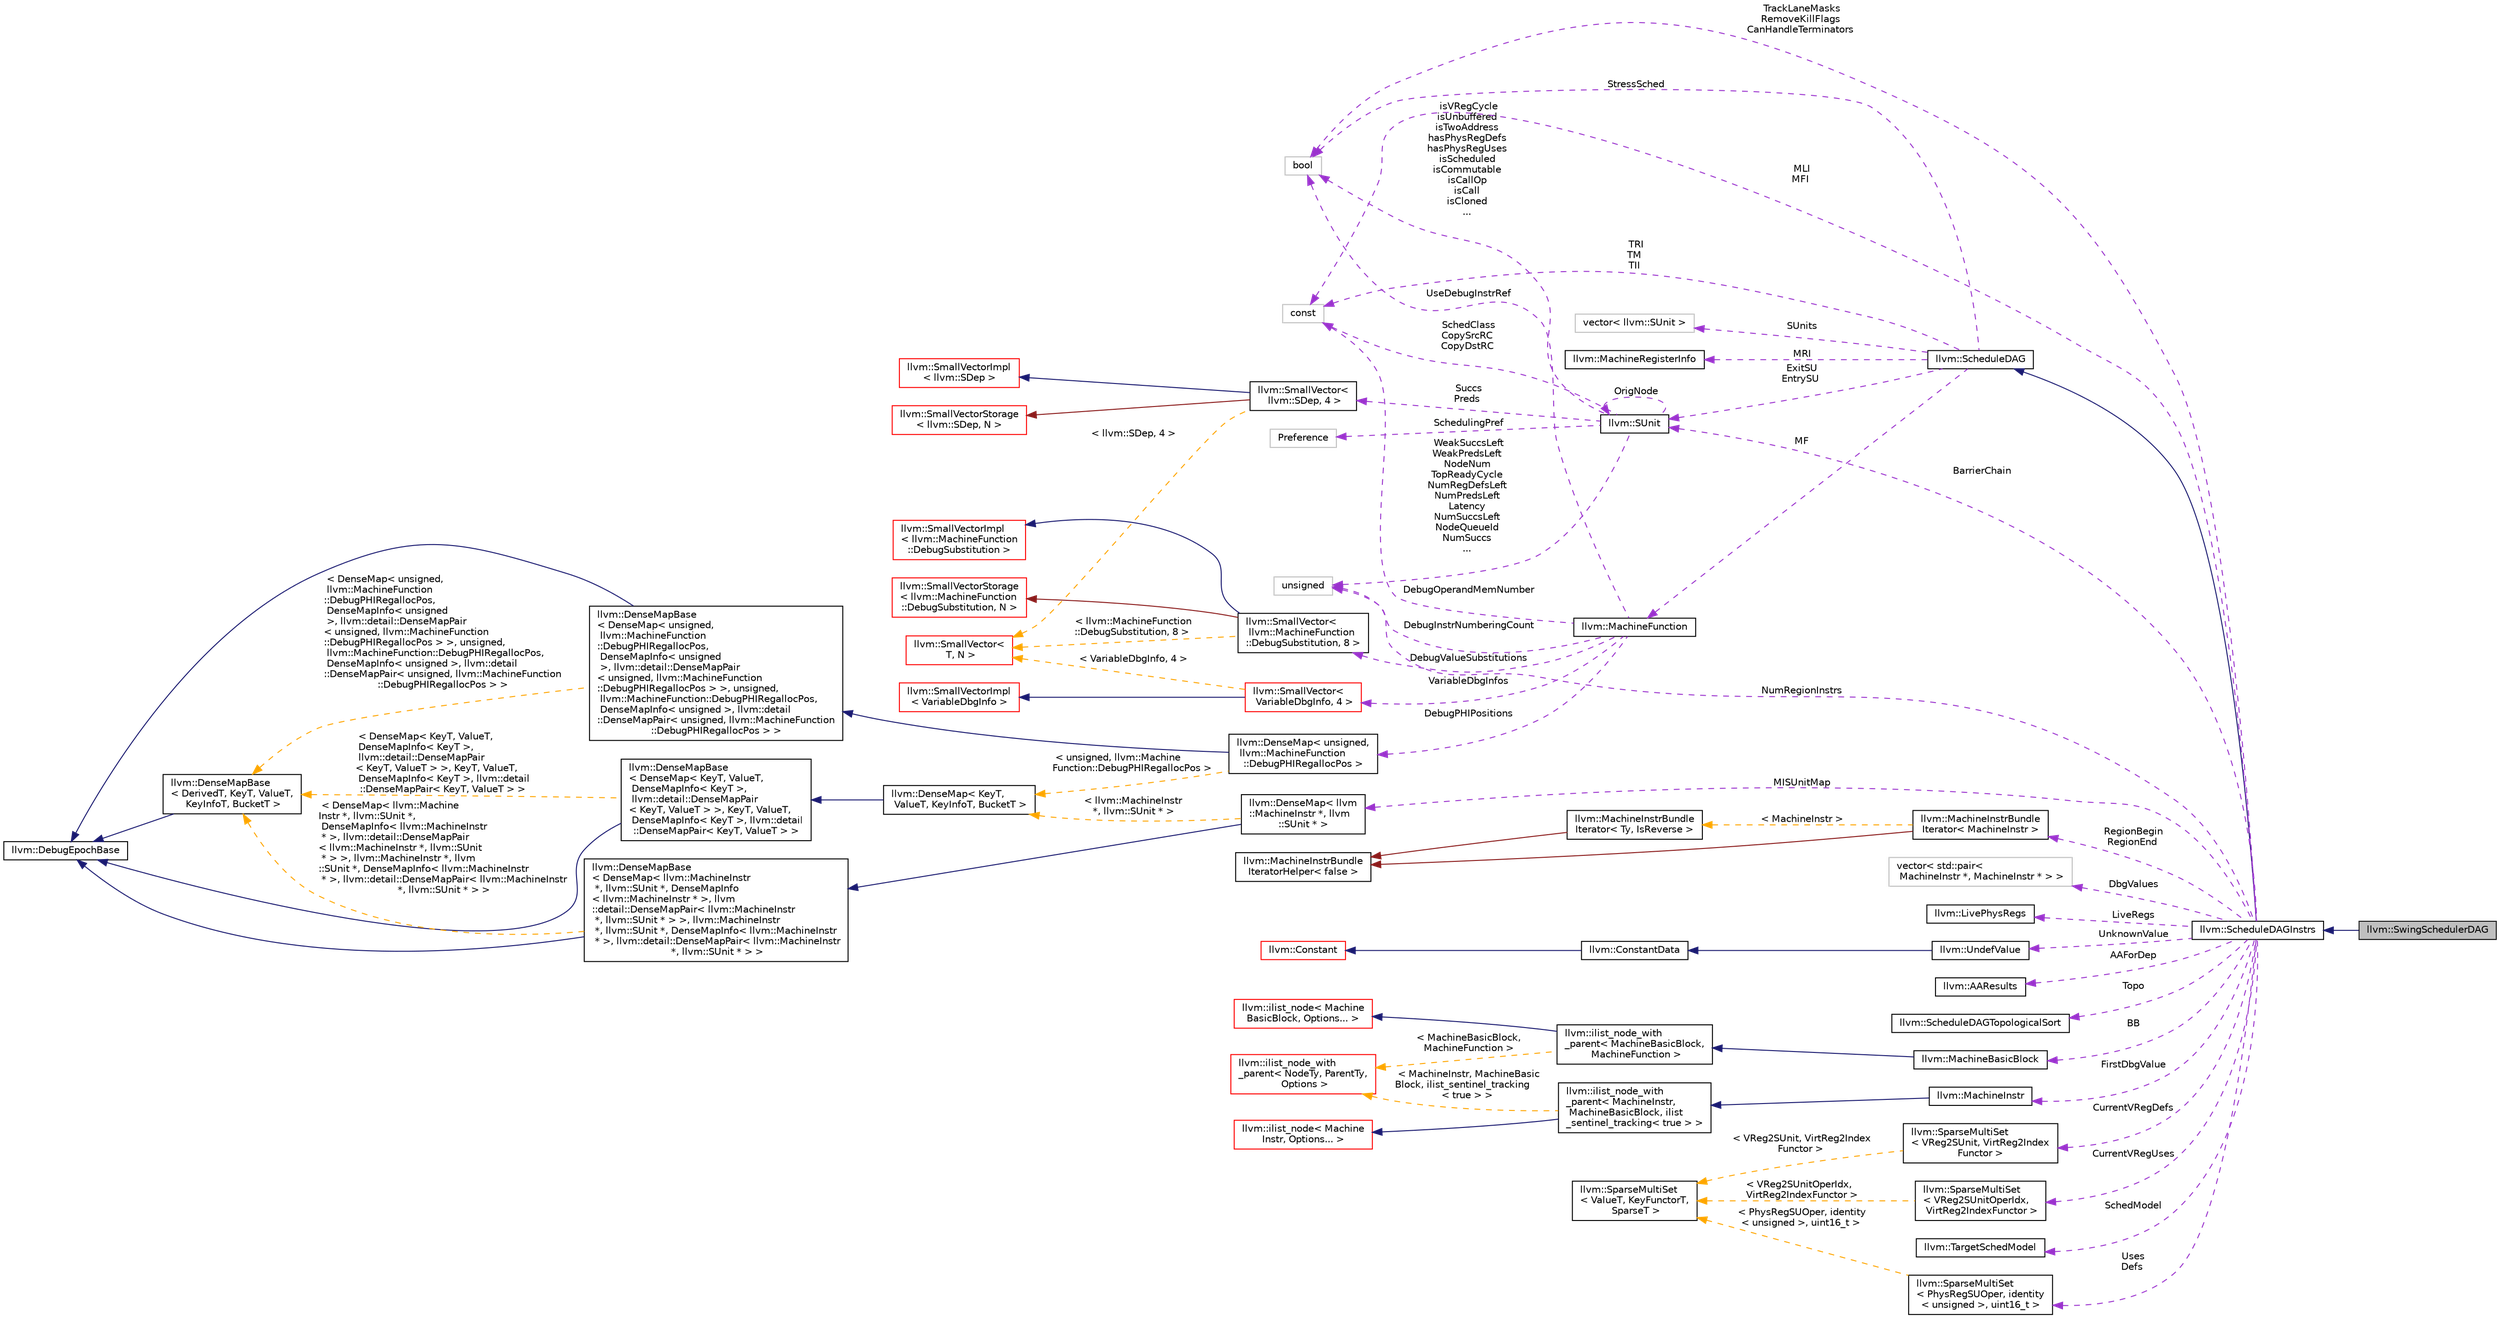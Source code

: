 digraph "llvm::SwingSchedulerDAG"
{
 // LATEX_PDF_SIZE
  bgcolor="transparent";
  edge [fontname="Helvetica",fontsize="10",labelfontname="Helvetica",labelfontsize="10"];
  node [fontname="Helvetica",fontsize="10",shape=record];
  rankdir="LR";
  Node1 [label="llvm::SwingSchedulerDAG",height=0.2,width=0.4,color="black", fillcolor="grey75", style="filled", fontcolor="black",tooltip="This class builds the dependence graph for the instructions in a loop, and attempts to schedule the i..."];
  Node2 -> Node1 [dir="back",color="midnightblue",fontsize="10",style="solid",fontname="Helvetica"];
  Node2 [label="llvm::ScheduleDAGInstrs",height=0.2,width=0.4,color="black",URL="$classllvm_1_1ScheduleDAGInstrs.html",tooltip="A ScheduleDAG for scheduling lists of MachineInstr."];
  Node3 -> Node2 [dir="back",color="midnightblue",fontsize="10",style="solid",fontname="Helvetica"];
  Node3 [label="llvm::ScheduleDAG",height=0.2,width=0.4,color="black",URL="$classllvm_1_1ScheduleDAG.html",tooltip=" "];
  Node4 -> Node3 [dir="back",color="darkorchid3",fontsize="10",style="dashed",label=" MF" ,fontname="Helvetica"];
  Node4 [label="llvm::MachineFunction",height=0.2,width=0.4,color="black",URL="$classllvm_1_1MachineFunction.html",tooltip=" "];
  Node5 -> Node4 [dir="back",color="darkorchid3",fontsize="10",style="dashed",label=" DebugValueSubstitutions" ,fontname="Helvetica"];
  Node5 [label="llvm::SmallVector\<\l llvm::MachineFunction\l::DebugSubstitution, 8 \>",height=0.2,width=0.4,color="black",URL="$classllvm_1_1SmallVector.html",tooltip=" "];
  Node6 -> Node5 [dir="back",color="midnightblue",fontsize="10",style="solid",fontname="Helvetica"];
  Node6 [label="llvm::SmallVectorImpl\l\< llvm::MachineFunction\l::DebugSubstitution \>",height=0.2,width=0.4,color="red",URL="$classllvm_1_1SmallVectorImpl.html",tooltip=" "];
  Node8 -> Node5 [dir="back",color="firebrick4",fontsize="10",style="solid",fontname="Helvetica"];
  Node8 [label="llvm::SmallVectorStorage\l\< llvm::MachineFunction\l::DebugSubstitution, N \>",height=0.2,width=0.4,color="red",URL="$structllvm_1_1SmallVectorStorage.html",tooltip=" "];
  Node11 -> Node5 [dir="back",color="orange",fontsize="10",style="dashed",label=" \< llvm::MachineFunction\l::DebugSubstitution, 8 \>" ,fontname="Helvetica"];
  Node11 [label="llvm::SmallVector\<\l T, N \>",height=0.2,width=0.4,color="red",URL="$classllvm_1_1SmallVector.html",tooltip="This is a 'vector' (really, a variable-sized array), optimized for the case when the array is small."];
  Node13 -> Node4 [dir="back",color="darkorchid3",fontsize="10",style="dashed",label=" DebugPHIPositions" ,fontname="Helvetica"];
  Node13 [label="llvm::DenseMap\< unsigned,\l llvm::MachineFunction\l::DebugPHIRegallocPos \>",height=0.2,width=0.4,color="black",URL="$classllvm_1_1DenseMap.html",tooltip=" "];
  Node14 -> Node13 [dir="back",color="midnightblue",fontsize="10",style="solid",fontname="Helvetica"];
  Node14 [label="llvm::DenseMapBase\l\< DenseMap\< unsigned,\l llvm::MachineFunction\l::DebugPHIRegallocPos,\l DenseMapInfo\< unsigned\l \>, llvm::detail::DenseMapPair\l\< unsigned, llvm::MachineFunction\l::DebugPHIRegallocPos \> \>, unsigned,\l llvm::MachineFunction::DebugPHIRegallocPos,\l DenseMapInfo\< unsigned \>, llvm::detail\l::DenseMapPair\< unsigned, llvm::MachineFunction\l::DebugPHIRegallocPos \> \>",height=0.2,width=0.4,color="black",URL="$classllvm_1_1DenseMapBase.html",tooltip=" "];
  Node15 -> Node14 [dir="back",color="midnightblue",fontsize="10",style="solid",fontname="Helvetica"];
  Node15 [label="llvm::DebugEpochBase",height=0.2,width=0.4,color="black",URL="$classllvm_1_1DebugEpochBase.html",tooltip="A base class for data structure classes wishing to make iterators (\"handles\") pointing into themselve..."];
  Node16 -> Node14 [dir="back",color="orange",fontsize="10",style="dashed",label=" \< DenseMap\< unsigned,\l llvm::MachineFunction\l::DebugPHIRegallocPos,\l DenseMapInfo\< unsigned\l \>, llvm::detail::DenseMapPair\l\< unsigned, llvm::MachineFunction\l::DebugPHIRegallocPos \> \>, unsigned,\l llvm::MachineFunction::DebugPHIRegallocPos,\l DenseMapInfo\< unsigned \>, llvm::detail\l::DenseMapPair\< unsigned, llvm::MachineFunction\l::DebugPHIRegallocPos \> \>" ,fontname="Helvetica"];
  Node16 [label="llvm::DenseMapBase\l\< DerivedT, KeyT, ValueT,\l KeyInfoT, BucketT \>",height=0.2,width=0.4,color="black",URL="$classllvm_1_1DenseMapBase.html",tooltip=" "];
  Node15 -> Node16 [dir="back",color="midnightblue",fontsize="10",style="solid",fontname="Helvetica"];
  Node17 -> Node13 [dir="back",color="orange",fontsize="10",style="dashed",label=" \< unsigned, llvm::Machine\lFunction::DebugPHIRegallocPos \>" ,fontname="Helvetica"];
  Node17 [label="llvm::DenseMap\< KeyT,\l ValueT, KeyInfoT, BucketT \>",height=0.2,width=0.4,color="black",URL="$classllvm_1_1DenseMap.html",tooltip=" "];
  Node18 -> Node17 [dir="back",color="midnightblue",fontsize="10",style="solid",fontname="Helvetica"];
  Node18 [label="llvm::DenseMapBase\l\< DenseMap\< KeyT, ValueT,\l DenseMapInfo\< KeyT \>,\l llvm::detail::DenseMapPair\l\< KeyT, ValueT \> \>, KeyT, ValueT,\l DenseMapInfo\< KeyT \>, llvm::detail\l::DenseMapPair\< KeyT, ValueT \> \>",height=0.2,width=0.4,color="black",URL="$classllvm_1_1DenseMapBase.html",tooltip=" "];
  Node15 -> Node18 [dir="back",color="midnightblue",fontsize="10",style="solid",fontname="Helvetica"];
  Node16 -> Node18 [dir="back",color="orange",fontsize="10",style="dashed",label=" \< DenseMap\< KeyT, ValueT,\l DenseMapInfo\< KeyT \>,\l llvm::detail::DenseMapPair\l\< KeyT, ValueT \> \>, KeyT, ValueT,\l DenseMapInfo\< KeyT \>, llvm::detail\l::DenseMapPair\< KeyT, ValueT \> \>" ,fontname="Helvetica"];
  Node19 -> Node4 [dir="back",color="darkorchid3",fontsize="10",style="dashed",label=" UseDebugInstrRef" ,fontname="Helvetica"];
  Node19 [label="bool",height=0.2,width=0.4,color="grey75",tooltip=" "];
  Node20 -> Node4 [dir="back",color="darkorchid3",fontsize="10",style="dashed",label=" DebugOperandMemNumber" ,fontname="Helvetica"];
  Node20 [label="const",height=0.2,width=0.4,color="grey75",tooltip=" "];
  Node21 -> Node4 [dir="back",color="darkorchid3",fontsize="10",style="dashed",label=" DebugInstrNumberingCount" ,fontname="Helvetica"];
  Node21 [label="unsigned",height=0.2,width=0.4,color="grey75",tooltip=" "];
  Node22 -> Node4 [dir="back",color="darkorchid3",fontsize="10",style="dashed",label=" VariableDbgInfos" ,fontname="Helvetica"];
  Node22 [label="llvm::SmallVector\<\l VariableDbgInfo, 4 \>",height=0.2,width=0.4,color="red",URL="$classllvm_1_1SmallVector.html",tooltip=" "];
  Node23 -> Node22 [dir="back",color="midnightblue",fontsize="10",style="solid",fontname="Helvetica"];
  Node23 [label="llvm::SmallVectorImpl\l\< VariableDbgInfo \>",height=0.2,width=0.4,color="red",URL="$classllvm_1_1SmallVectorImpl.html",tooltip=" "];
  Node11 -> Node22 [dir="back",color="orange",fontsize="10",style="dashed",label=" \< VariableDbgInfo, 4 \>" ,fontname="Helvetica"];
  Node25 -> Node3 [dir="back",color="darkorchid3",fontsize="10",style="dashed",label=" ExitSU\nEntrySU" ,fontname="Helvetica"];
  Node25 [label="llvm::SUnit",height=0.2,width=0.4,color="black",URL="$classllvm_1_1SUnit.html",tooltip="Scheduling unit. This is a node in the scheduling DAG."];
  Node26 -> Node25 [dir="back",color="darkorchid3",fontsize="10",style="dashed",label=" Succs\nPreds" ,fontname="Helvetica"];
  Node26 [label="llvm::SmallVector\<\l llvm::SDep, 4 \>",height=0.2,width=0.4,color="black",URL="$classllvm_1_1SmallVector.html",tooltip=" "];
  Node27 -> Node26 [dir="back",color="midnightblue",fontsize="10",style="solid",fontname="Helvetica"];
  Node27 [label="llvm::SmallVectorImpl\l\< llvm::SDep \>",height=0.2,width=0.4,color="red",URL="$classllvm_1_1SmallVectorImpl.html",tooltip=" "];
  Node28 -> Node26 [dir="back",color="firebrick4",fontsize="10",style="solid",fontname="Helvetica"];
  Node28 [label="llvm::SmallVectorStorage\l\< llvm::SDep, N \>",height=0.2,width=0.4,color="red",URL="$structllvm_1_1SmallVectorStorage.html",tooltip=" "];
  Node11 -> Node26 [dir="back",color="orange",fontsize="10",style="dashed",label=" \< llvm::SDep, 4 \>" ,fontname="Helvetica"];
  Node25 -> Node25 [dir="back",color="darkorchid3",fontsize="10",style="dashed",label=" OrigNode" ,fontname="Helvetica"];
  Node19 -> Node25 [dir="back",color="darkorchid3",fontsize="10",style="dashed",label=" isVRegCycle\nisUnbuffered\nisTwoAddress\nhasPhysRegDefs\nhasPhysRegUses\nisScheduled\nisCommutable\nisCallOp\nisCall\nisCloned\n..." ,fontname="Helvetica"];
  Node29 -> Node25 [dir="back",color="darkorchid3",fontsize="10",style="dashed",label=" SchedulingPref" ,fontname="Helvetica"];
  Node29 [label="Preference",height=0.2,width=0.4,color="grey75",tooltip=" "];
  Node21 -> Node25 [dir="back",color="darkorchid3",fontsize="10",style="dashed",label=" WeakSuccsLeft\nWeakPredsLeft\nNodeNum\nTopReadyCycle\nNumRegDefsLeft\nNumPredsLeft\nLatency\nNumSuccsLeft\nNodeQueueId\nNumSuccs\n..." ,fontname="Helvetica"];
  Node20 -> Node25 [dir="back",color="darkorchid3",fontsize="10",style="dashed",label=" SchedClass\nCopySrcRC\nCopyDstRC" ,fontname="Helvetica"];
  Node30 -> Node3 [dir="back",color="darkorchid3",fontsize="10",style="dashed",label=" SUnits" ,fontname="Helvetica"];
  Node30 [label="vector\< llvm::SUnit \>",height=0.2,width=0.4,color="grey75",tooltip=" "];
  Node19 -> Node3 [dir="back",color="darkorchid3",fontsize="10",style="dashed",label=" StressSched" ,fontname="Helvetica"];
  Node31 -> Node3 [dir="back",color="darkorchid3",fontsize="10",style="dashed",label=" MRI" ,fontname="Helvetica"];
  Node31 [label="llvm::MachineRegisterInfo",height=0.2,width=0.4,color="black",URL="$classllvm_1_1MachineRegisterInfo.html",tooltip="MachineRegisterInfo - Keep track of information for virtual and physical registers,..."];
  Node20 -> Node3 [dir="back",color="darkorchid3",fontsize="10",style="dashed",label=" TRI\nTM\nTII" ,fontname="Helvetica"];
  Node32 -> Node2 [dir="back",color="darkorchid3",fontsize="10",style="dashed",label=" MISUnitMap" ,fontname="Helvetica"];
  Node32 [label="llvm::DenseMap\< llvm\l::MachineInstr *, llvm\l::SUnit * \>",height=0.2,width=0.4,color="black",URL="$classllvm_1_1DenseMap.html",tooltip=" "];
  Node33 -> Node32 [dir="back",color="midnightblue",fontsize="10",style="solid",fontname="Helvetica"];
  Node33 [label="llvm::DenseMapBase\l\< DenseMap\< llvm::MachineInstr\l *, llvm::SUnit *, DenseMapInfo\l\< llvm::MachineInstr * \>, llvm\l::detail::DenseMapPair\< llvm::MachineInstr\l *, llvm::SUnit * \> \>, llvm::MachineInstr\l *, llvm::SUnit *, DenseMapInfo\< llvm::MachineInstr\l * \>, llvm::detail::DenseMapPair\< llvm::MachineInstr\l *, llvm::SUnit * \> \>",height=0.2,width=0.4,color="black",URL="$classllvm_1_1DenseMapBase.html",tooltip=" "];
  Node15 -> Node33 [dir="back",color="midnightblue",fontsize="10",style="solid",fontname="Helvetica"];
  Node16 -> Node33 [dir="back",color="orange",fontsize="10",style="dashed",label=" \< DenseMap\< llvm::Machine\lInstr *, llvm::SUnit *,\l DenseMapInfo\< llvm::MachineInstr\l * \>, llvm::detail::DenseMapPair\l\< llvm::MachineInstr *, llvm::SUnit\l * \> \>, llvm::MachineInstr *, llvm\l::SUnit *, DenseMapInfo\< llvm::MachineInstr\l * \>, llvm::detail::DenseMapPair\< llvm::MachineInstr\l *, llvm::SUnit * \> \>" ,fontname="Helvetica"];
  Node17 -> Node32 [dir="back",color="orange",fontsize="10",style="dashed",label=" \< llvm::MachineInstr\l *, llvm::SUnit * \>" ,fontname="Helvetica"];
  Node34 -> Node2 [dir="back",color="darkorchid3",fontsize="10",style="dashed",label=" RegionBegin\nRegionEnd" ,fontname="Helvetica"];
  Node34 [label="llvm::MachineInstrBundle\lIterator\< MachineInstr \>",height=0.2,width=0.4,color="black",URL="$classllvm_1_1MachineInstrBundleIterator.html",tooltip=" "];
  Node35 -> Node34 [dir="back",color="firebrick4",fontsize="10",style="solid",fontname="Helvetica"];
  Node35 [label="llvm::MachineInstrBundle\lIteratorHelper\< false \>",height=0.2,width=0.4,color="black",URL="$structllvm_1_1MachineInstrBundleIteratorHelper_3_01false_01_4.html",tooltip=" "];
  Node36 -> Node34 [dir="back",color="orange",fontsize="10",style="dashed",label=" \< MachineInstr \>" ,fontname="Helvetica"];
  Node36 [label="llvm::MachineInstrBundle\lIterator\< Ty, IsReverse \>",height=0.2,width=0.4,color="black",URL="$classllvm_1_1MachineInstrBundleIterator.html",tooltip="MachineBasicBlock iterator that automatically skips over MIs that are inside bundles (i...."];
  Node35 -> Node36 [dir="back",color="firebrick4",fontsize="10",style="solid",fontname="Helvetica"];
  Node37 -> Node2 [dir="back",color="darkorchid3",fontsize="10",style="dashed",label=" DbgValues" ,fontname="Helvetica"];
  Node37 [label="vector\< std::pair\<\l MachineInstr *, MachineInstr * \> \>",height=0.2,width=0.4,color="grey75",tooltip=" "];
  Node25 -> Node2 [dir="back",color="darkorchid3",fontsize="10",style="dashed",label=" BarrierChain" ,fontname="Helvetica"];
  Node38 -> Node2 [dir="back",color="darkorchid3",fontsize="10",style="dashed",label=" LiveRegs" ,fontname="Helvetica"];
  Node38 [label="llvm::LivePhysRegs",height=0.2,width=0.4,color="black",URL="$classllvm_1_1LivePhysRegs.html",tooltip="A set of physical registers with utility functions to track liveness when walking backward/forward th..."];
  Node39 -> Node2 [dir="back",color="darkorchid3",fontsize="10",style="dashed",label=" UnknownValue" ,fontname="Helvetica"];
  Node39 [label="llvm::UndefValue",height=0.2,width=0.4,color="black",URL="$classllvm_1_1UndefValue.html",tooltip="'undef' values are things that do not have specified contents."];
  Node40 -> Node39 [dir="back",color="midnightblue",fontsize="10",style="solid",fontname="Helvetica"];
  Node40 [label="llvm::ConstantData",height=0.2,width=0.4,color="black",URL="$classllvm_1_1ConstantData.html",tooltip="Base class for constants with no operands."];
  Node41 -> Node40 [dir="back",color="midnightblue",fontsize="10",style="solid",fontname="Helvetica"];
  Node41 [label="llvm::Constant",height=0.2,width=0.4,color="red",URL="$classllvm_1_1Constant.html",tooltip="This is an important base class in LLVM."];
  Node45 -> Node2 [dir="back",color="darkorchid3",fontsize="10",style="dashed",label=" AAForDep" ,fontname="Helvetica"];
  Node45 [label="llvm::AAResults",height=0.2,width=0.4,color="black",URL="$classllvm_1_1AAResults.html",tooltip=" "];
  Node19 -> Node2 [dir="back",color="darkorchid3",fontsize="10",style="dashed",label=" TrackLaneMasks\nRemoveKillFlags\nCanHandleTerminators" ,fontname="Helvetica"];
  Node46 -> Node2 [dir="back",color="darkorchid3",fontsize="10",style="dashed",label=" Topo" ,fontname="Helvetica"];
  Node46 [label="llvm::ScheduleDAGTopologicalSort",height=0.2,width=0.4,color="black",URL="$classllvm_1_1ScheduleDAGTopologicalSort.html",tooltip="This class can compute a topological ordering for SUnits and provides methods for dynamically updatin..."];
  Node47 -> Node2 [dir="back",color="darkorchid3",fontsize="10",style="dashed",label=" Uses\nDefs" ,fontname="Helvetica"];
  Node47 [label="llvm::SparseMultiSet\l\< PhysRegSUOper, identity\l\< unsigned \>, uint16_t \>",height=0.2,width=0.4,color="black",URL="$classllvm_1_1SparseMultiSet.html",tooltip=" "];
  Node48 -> Node47 [dir="back",color="orange",fontsize="10",style="dashed",label=" \< PhysRegSUOper, identity\l\< unsigned \>, uint16_t \>" ,fontname="Helvetica"];
  Node48 [label="llvm::SparseMultiSet\l\< ValueT, KeyFunctorT,\l SparseT \>",height=0.2,width=0.4,color="black",URL="$classllvm_1_1SparseMultiSet.html",tooltip="Fast multiset implementation for objects that can be identified by small unsigned keys."];
  Node49 -> Node2 [dir="back",color="darkorchid3",fontsize="10",style="dashed",label=" BB" ,fontname="Helvetica"];
  Node49 [label="llvm::MachineBasicBlock",height=0.2,width=0.4,color="black",URL="$classllvm_1_1MachineBasicBlock.html",tooltip=" "];
  Node50 -> Node49 [dir="back",color="midnightblue",fontsize="10",style="solid",fontname="Helvetica"];
  Node50 [label="llvm::ilist_node_with\l_parent\< MachineBasicBlock,\l MachineFunction \>",height=0.2,width=0.4,color="black",URL="$classllvm_1_1ilist__node__with__parent.html",tooltip=" "];
  Node51 -> Node50 [dir="back",color="midnightblue",fontsize="10",style="solid",fontname="Helvetica"];
  Node51 [label="llvm::ilist_node\< Machine\lBasicBlock, Options... \>",height=0.2,width=0.4,color="red",URL="$classllvm_1_1ilist__node.html",tooltip=" "];
  Node59 -> Node50 [dir="back",color="orange",fontsize="10",style="dashed",label=" \< MachineBasicBlock,\l MachineFunction \>" ,fontname="Helvetica"];
  Node59 [label="llvm::ilist_node_with\l_parent\< NodeTy, ParentTy,\l Options \>",height=0.2,width=0.4,color="red",URL="$classllvm_1_1ilist__node__with__parent.html",tooltip="An ilist node that can access its parent list."];
  Node63 -> Node2 [dir="back",color="darkorchid3",fontsize="10",style="dashed",label=" FirstDbgValue" ,fontname="Helvetica"];
  Node63 [label="llvm::MachineInstr",height=0.2,width=0.4,color="black",URL="$classllvm_1_1MachineInstr.html",tooltip="Representation of each machine instruction."];
  Node64 -> Node63 [dir="back",color="midnightblue",fontsize="10",style="solid",fontname="Helvetica"];
  Node64 [label="llvm::ilist_node_with\l_parent\< MachineInstr,\l MachineBasicBlock, ilist\l_sentinel_tracking\< true \> \>",height=0.2,width=0.4,color="black",URL="$classllvm_1_1ilist__node__with__parent.html",tooltip=" "];
  Node65 -> Node64 [dir="back",color="midnightblue",fontsize="10",style="solid",fontname="Helvetica"];
  Node65 [label="llvm::ilist_node\< Machine\lInstr, Options... \>",height=0.2,width=0.4,color="red",URL="$classllvm_1_1ilist__node.html",tooltip=" "];
  Node59 -> Node64 [dir="back",color="orange",fontsize="10",style="dashed",label=" \< MachineInstr, MachineBasic\lBlock, ilist_sentinel_tracking\l\< true \> \>" ,fontname="Helvetica"];
  Node68 -> Node2 [dir="back",color="darkorchid3",fontsize="10",style="dashed",label=" CurrentVRegDefs" ,fontname="Helvetica"];
  Node68 [label="llvm::SparseMultiSet\l\< VReg2SUnit, VirtReg2Index\lFunctor \>",height=0.2,width=0.4,color="black",URL="$classllvm_1_1SparseMultiSet.html",tooltip=" "];
  Node48 -> Node68 [dir="back",color="orange",fontsize="10",style="dashed",label=" \< VReg2SUnit, VirtReg2Index\lFunctor \>" ,fontname="Helvetica"];
  Node21 -> Node2 [dir="back",color="darkorchid3",fontsize="10",style="dashed",label=" NumRegionInstrs" ,fontname="Helvetica"];
  Node69 -> Node2 [dir="back",color="darkorchid3",fontsize="10",style="dashed",label=" SchedModel" ,fontname="Helvetica"];
  Node69 [label="llvm::TargetSchedModel",height=0.2,width=0.4,color="black",URL="$classllvm_1_1TargetSchedModel.html",tooltip="Provide an instruction scheduling machine model to CodeGen passes."];
  Node20 -> Node2 [dir="back",color="darkorchid3",fontsize="10",style="dashed",label=" MLI\nMFI" ,fontname="Helvetica"];
  Node70 -> Node2 [dir="back",color="darkorchid3",fontsize="10",style="dashed",label=" CurrentVRegUses" ,fontname="Helvetica"];
  Node70 [label="llvm::SparseMultiSet\l\< VReg2SUnitOperIdx,\l VirtReg2IndexFunctor \>",height=0.2,width=0.4,color="black",URL="$classllvm_1_1SparseMultiSet.html",tooltip=" "];
  Node48 -> Node70 [dir="back",color="orange",fontsize="10",style="dashed",label=" \< VReg2SUnitOperIdx,\l VirtReg2IndexFunctor \>" ,fontname="Helvetica"];
}
